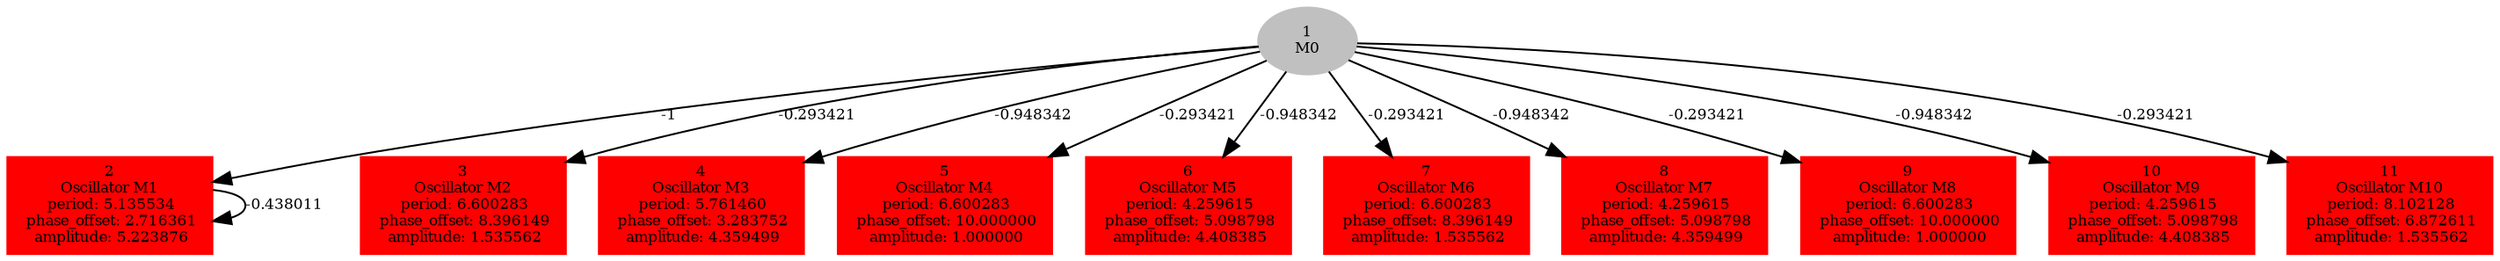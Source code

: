  digraph g{ forcelabels=true;
1[label=<1<BR/>M0>,color="grey",style=filled,fontsize=8];
2 [label=<2<BR />Oscillator M1<BR /> period: 5.135534<BR /> phase_offset: 2.716361<BR /> amplitude: 5.223876>, shape=box,color=red,style=filled,fontsize=8];3 [label=<3<BR />Oscillator M2<BR /> period: 6.600283<BR /> phase_offset: 8.396149<BR /> amplitude: 1.535562>, shape=box,color=red,style=filled,fontsize=8];4 [label=<4<BR />Oscillator M3<BR /> period: 5.761460<BR /> phase_offset: 3.283752<BR /> amplitude: 4.359499>, shape=box,color=red,style=filled,fontsize=8];5 [label=<5<BR />Oscillator M4<BR /> period: 6.600283<BR /> phase_offset: 10.000000<BR /> amplitude: 1.000000>, shape=box,color=red,style=filled,fontsize=8];6 [label=<6<BR />Oscillator M5<BR /> period: 4.259615<BR /> phase_offset: 5.098798<BR /> amplitude: 4.408385>, shape=box,color=red,style=filled,fontsize=8];7 [label=<7<BR />Oscillator M6<BR /> period: 6.600283<BR /> phase_offset: 8.396149<BR /> amplitude: 1.535562>, shape=box,color=red,style=filled,fontsize=8];8 [label=<8<BR />Oscillator M7<BR /> period: 4.259615<BR /> phase_offset: 5.098798<BR /> amplitude: 4.359499>, shape=box,color=red,style=filled,fontsize=8];9 [label=<9<BR />Oscillator M8<BR /> period: 6.600283<BR /> phase_offset: 10.000000<BR /> amplitude: 1.000000>, shape=box,color=red,style=filled,fontsize=8];10 [label=<10<BR />Oscillator M9<BR /> period: 4.259615<BR /> phase_offset: 5.098798<BR /> amplitude: 4.408385>, shape=box,color=red,style=filled,fontsize=8];11 [label=<11<BR />Oscillator M10<BR /> period: 8.102128<BR /> phase_offset: 6.872611<BR /> amplitude: 1.535562>, shape=box,color=red,style=filled,fontsize=8];1 -> 2[label="-1 ",fontsize="8"];
1 -> 3[label="-0.293421 ",fontsize="8"];
1 -> 4[label="-0.948342 ",fontsize="8"];
1 -> 5[label="-0.293421 ",fontsize="8"];
1 -> 6[label="-0.948342 ",fontsize="8"];
1 -> 7[label="-0.293421 ",fontsize="8"];
1 -> 8[label="-0.948342 ",fontsize="8"];
1 -> 9[label="-0.293421 ",fontsize="8"];
1 -> 10[label="-0.948342 ",fontsize="8"];
1 -> 11[label="-0.293421 ",fontsize="8"];
2 -> 2[label="-0.438011 ",fontsize="8"];
 }
